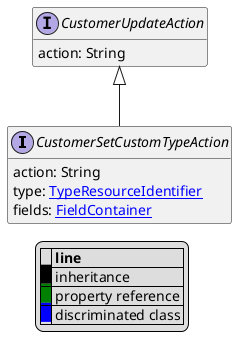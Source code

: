 @startuml

hide empty fields
hide empty methods
legend
|= |= line |
|<back:black>   </back>| inheritance |
|<back:green>   </back>| property reference |
|<back:blue>   </back>| discriminated class |
endlegend
interface CustomerSetCustomTypeAction [[CustomerSetCustomTypeAction.svg]] extends CustomerUpdateAction {
    action: String
    type: [[TypeResourceIdentifier.svg TypeResourceIdentifier]]
    fields: [[FieldContainer.svg FieldContainer]]
}
interface CustomerUpdateAction [[CustomerUpdateAction.svg]]  {
    action: String
}





@enduml
